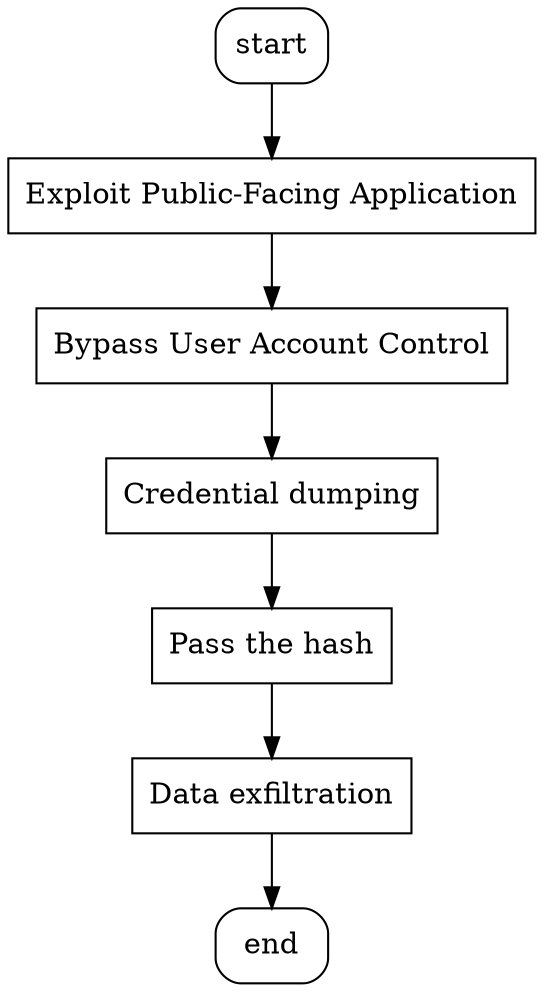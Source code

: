 digraph more097 {
	// nodes
	1[label="start",shape=box,style=rounded];
	2[label="Exploit Public-Facing Application",shape=box];
		//P1//
	3[label="Bypass User Account Control",shape=box];
		//P2;P3
		//P1=>P2//
	4[label="Credential dumping",shape=box];
		//P4
		//P3=>P4//
	5[label="Pass the hash",shape=box];
		//P5;U1//
	6[label="Data exfiltration",shape=box];
		//P6;F1
		//P5=>P6;F1->P6//
	7[label="end",shape=box,style=rounded];

	// edges
	1->2->3->4->5->6->7
}

